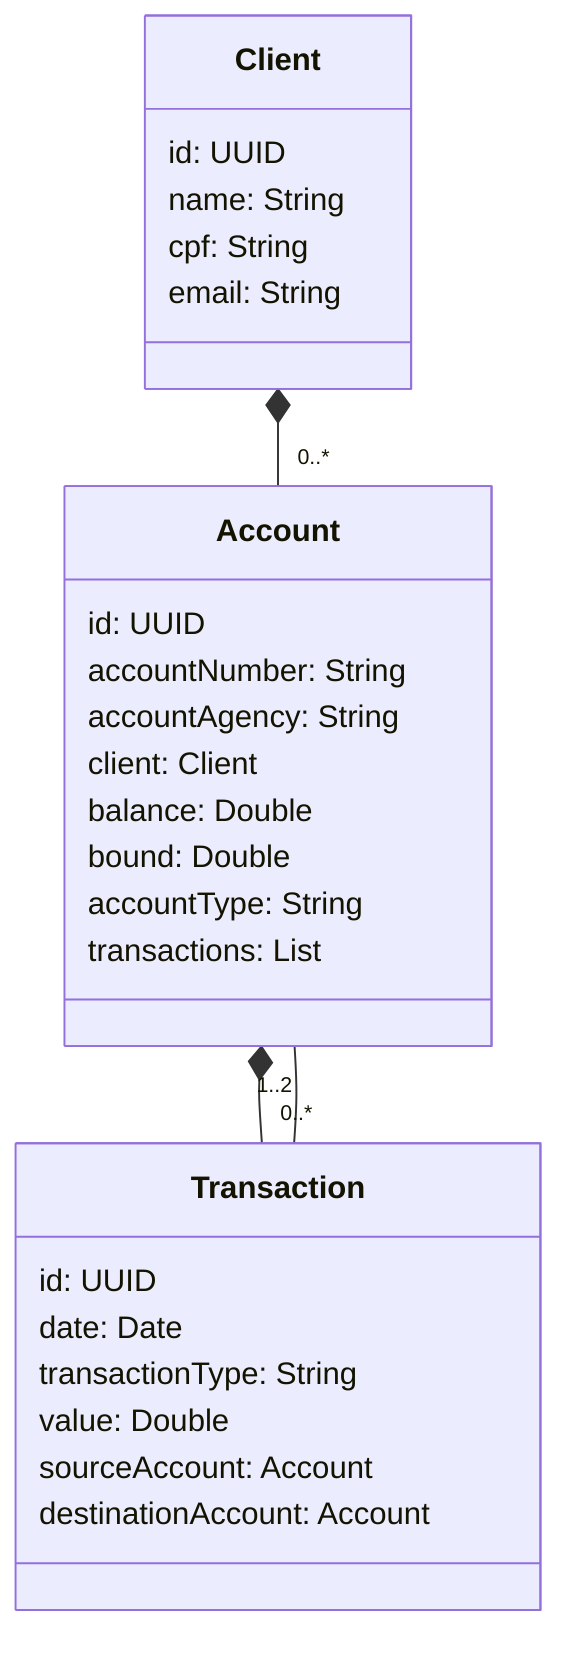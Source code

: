classDiagram
    class Client{
        id: UUID
        name: String
        cpf: String
        email: String
    }

    class Account{
        id: UUID
        accountNumber: String
        accountAgency: String
        client: Client
        balance: Double
        bound: Double
        accountType: String
        transactions: List<Transaction>
    }

    class Transaction{
        id: UUID
        date: Date
        transactionType: String
        value: Double
        sourceAccount: Account
        destinationAccount: Account
    }
    
    Client *-- "0..*" Account
    Account  *-- "0..*" Transaction
    Transaction -- "1..2" Account